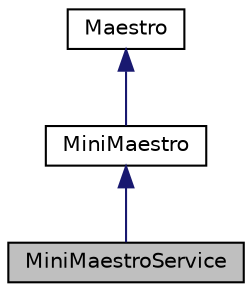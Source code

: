 digraph "MiniMaestroService"
{
  edge [fontname="Helvetica",fontsize="10",labelfontname="Helvetica",labelfontsize="10"];
  node [fontname="Helvetica",fontsize="10",shape=record];
  Node1 [label="MiniMaestroService",height=0.2,width=0.4,color="black", fillcolor="grey75", style="filled", fontcolor="black"];
  Node2 -> Node1 [dir="back",color="midnightblue",fontsize="10",style="solid",fontname="Helvetica"];
  Node2 [label="MiniMaestro",height=0.2,width=0.4,color="black", fillcolor="white", style="filled",URL="$classMiniMaestro.html"];
  Node3 -> Node2 [dir="back",color="midnightblue",fontsize="10",style="solid",fontname="Helvetica"];
  Node3 [label="Maestro",height=0.2,width=0.4,color="black", fillcolor="white", style="filled",URL="$classMaestro.html",tooltip="Main Maestro class that handles common functions between the Micro Maestro and Mini Maestro..."];
}
